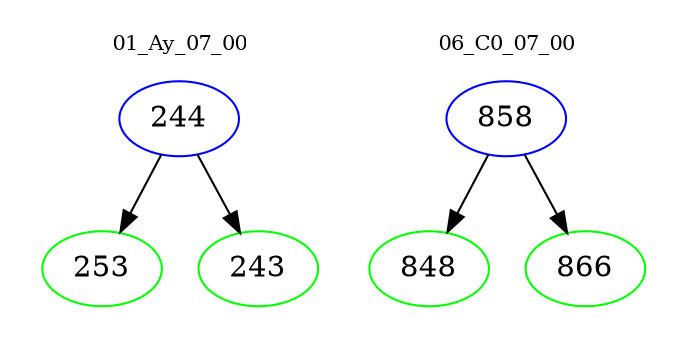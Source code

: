 digraph{
subgraph cluster_0 {
color = white
label = "01_Ay_07_00";
fontsize=10;
T0_244 [label="244", color="blue"]
T0_244 -> T0_253 [color="black"]
T0_253 [label="253", color="green"]
T0_244 -> T0_243 [color="black"]
T0_243 [label="243", color="green"]
}
subgraph cluster_1 {
color = white
label = "06_C0_07_00";
fontsize=10;
T1_858 [label="858", color="blue"]
T1_858 -> T1_848 [color="black"]
T1_848 [label="848", color="green"]
T1_858 -> T1_866 [color="black"]
T1_866 [label="866", color="green"]
}
}
